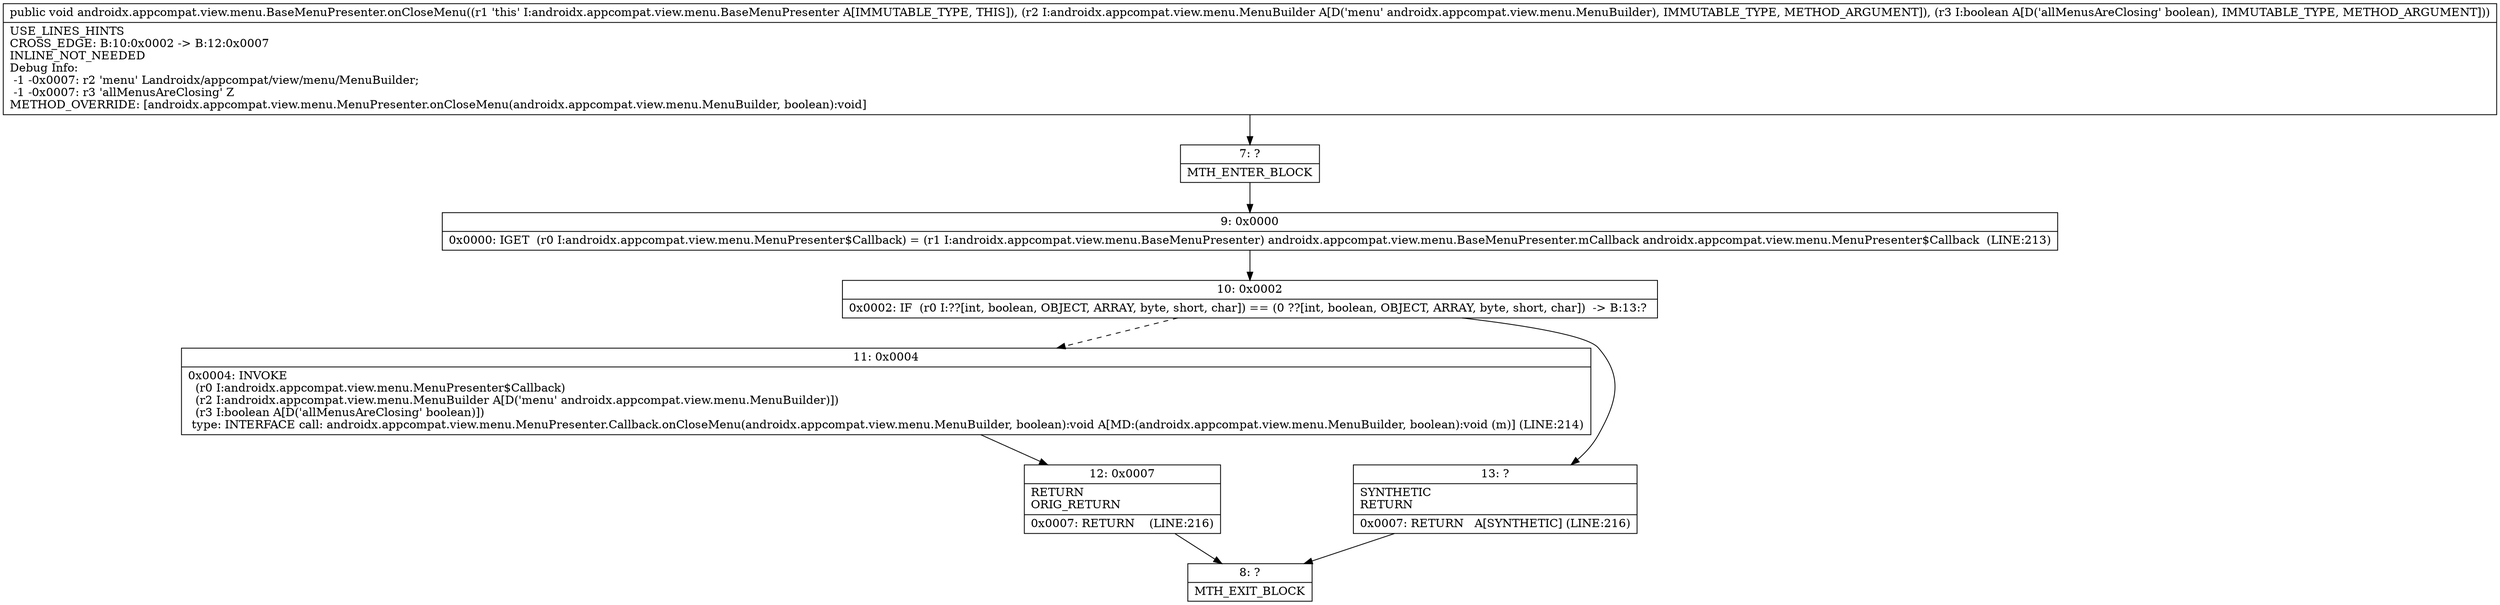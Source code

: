 digraph "CFG forandroidx.appcompat.view.menu.BaseMenuPresenter.onCloseMenu(Landroidx\/appcompat\/view\/menu\/MenuBuilder;Z)V" {
Node_7 [shape=record,label="{7\:\ ?|MTH_ENTER_BLOCK\l}"];
Node_9 [shape=record,label="{9\:\ 0x0000|0x0000: IGET  (r0 I:androidx.appcompat.view.menu.MenuPresenter$Callback) = (r1 I:androidx.appcompat.view.menu.BaseMenuPresenter) androidx.appcompat.view.menu.BaseMenuPresenter.mCallback androidx.appcompat.view.menu.MenuPresenter$Callback  (LINE:213)\l}"];
Node_10 [shape=record,label="{10\:\ 0x0002|0x0002: IF  (r0 I:??[int, boolean, OBJECT, ARRAY, byte, short, char]) == (0 ??[int, boolean, OBJECT, ARRAY, byte, short, char])  \-\> B:13:? \l}"];
Node_11 [shape=record,label="{11\:\ 0x0004|0x0004: INVOKE  \l  (r0 I:androidx.appcompat.view.menu.MenuPresenter$Callback)\l  (r2 I:androidx.appcompat.view.menu.MenuBuilder A[D('menu' androidx.appcompat.view.menu.MenuBuilder)])\l  (r3 I:boolean A[D('allMenusAreClosing' boolean)])\l type: INTERFACE call: androidx.appcompat.view.menu.MenuPresenter.Callback.onCloseMenu(androidx.appcompat.view.menu.MenuBuilder, boolean):void A[MD:(androidx.appcompat.view.menu.MenuBuilder, boolean):void (m)] (LINE:214)\l}"];
Node_12 [shape=record,label="{12\:\ 0x0007|RETURN\lORIG_RETURN\l|0x0007: RETURN    (LINE:216)\l}"];
Node_8 [shape=record,label="{8\:\ ?|MTH_EXIT_BLOCK\l}"];
Node_13 [shape=record,label="{13\:\ ?|SYNTHETIC\lRETURN\l|0x0007: RETURN   A[SYNTHETIC] (LINE:216)\l}"];
MethodNode[shape=record,label="{public void androidx.appcompat.view.menu.BaseMenuPresenter.onCloseMenu((r1 'this' I:androidx.appcompat.view.menu.BaseMenuPresenter A[IMMUTABLE_TYPE, THIS]), (r2 I:androidx.appcompat.view.menu.MenuBuilder A[D('menu' androidx.appcompat.view.menu.MenuBuilder), IMMUTABLE_TYPE, METHOD_ARGUMENT]), (r3 I:boolean A[D('allMenusAreClosing' boolean), IMMUTABLE_TYPE, METHOD_ARGUMENT]))  | USE_LINES_HINTS\lCROSS_EDGE: B:10:0x0002 \-\> B:12:0x0007\lINLINE_NOT_NEEDED\lDebug Info:\l  \-1 \-0x0007: r2 'menu' Landroidx\/appcompat\/view\/menu\/MenuBuilder;\l  \-1 \-0x0007: r3 'allMenusAreClosing' Z\lMETHOD_OVERRIDE: [androidx.appcompat.view.menu.MenuPresenter.onCloseMenu(androidx.appcompat.view.menu.MenuBuilder, boolean):void]\l}"];
MethodNode -> Node_7;Node_7 -> Node_9;
Node_9 -> Node_10;
Node_10 -> Node_11[style=dashed];
Node_10 -> Node_13;
Node_11 -> Node_12;
Node_12 -> Node_8;
Node_13 -> Node_8;
}

